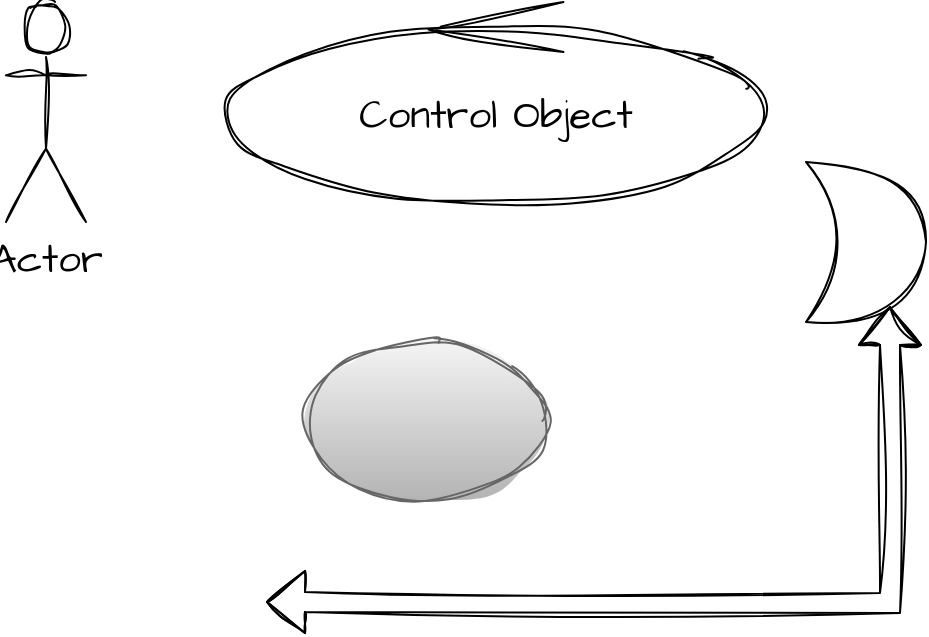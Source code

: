 <mxfile version="22.1.9" type="github">
  <diagram name="第 1 页" id="E9-icrjvmChRmu-a68b6">
    <mxGraphModel dx="1426" dy="751" grid="1" gridSize="10" guides="1" tooltips="1" connect="1" arrows="1" fold="1" page="1" pageScale="1" pageWidth="827" pageHeight="1169" math="0" shadow="0">
      <root>
        <mxCell id="0" />
        <mxCell id="1" parent="0" />
        <mxCell id="ly4yZFBFToA7QeYTcwo4-1" value="" style="ellipse;whiteSpace=wrap;html=1;rounded=1;sketch=1;curveFitting=1;jiggle=2;fillColor=#f5f5f5;gradientColor=#b3b3b3;strokeColor=#666666;" parent="1" vertex="1">
          <mxGeometry x="220" y="340" width="120" height="80" as="geometry" />
        </mxCell>
        <mxCell id="ly4yZFBFToA7QeYTcwo4-2" value="" style="shape=xor;whiteSpace=wrap;html=1;sketch=1;hachureGap=4;jiggle=2;curveFitting=1;fontFamily=Architects Daughter;fontSource=https%3A%2F%2Ffonts.googleapis.com%2Fcss%3Ffamily%3DArchitects%2BDaughter;fontSize=20;" parent="1" vertex="1">
          <mxGeometry x="470" y="250" width="60" height="80" as="geometry" />
        </mxCell>
        <mxCell id="ly4yZFBFToA7QeYTcwo4-3" value="" style="shape=flexArrow;endArrow=classic;startArrow=classic;html=1;rounded=0;sketch=1;hachureGap=4;jiggle=2;curveFitting=1;fontFamily=Architects Daughter;fontSource=https%3A%2F%2Ffonts.googleapis.com%2Fcss%3Ffamily%3DArchitects%2BDaughter;fontSize=16;edgeStyle=orthogonalEdgeStyle;entryX=0.7;entryY=0.9;entryDx=0;entryDy=0;entryPerimeter=0;" parent="1" target="ly4yZFBFToA7QeYTcwo4-2" edge="1">
          <mxGeometry width="100" height="100" relative="1" as="geometry">
            <mxPoint x="200" y="470" as="sourcePoint" />
            <mxPoint x="510" y="430" as="targetPoint" />
          </mxGeometry>
        </mxCell>
        <mxCell id="ly4yZFBFToA7QeYTcwo4-4" value="Actor" style="shape=umlActor;verticalLabelPosition=bottom;verticalAlign=top;html=1;sketch=1;hachureGap=4;jiggle=2;curveFitting=1;fontFamily=Architects Daughter;fontSource=https%3A%2F%2Ffonts.googleapis.com%2Fcss%3Ffamily%3DArchitects%2BDaughter;fontSize=20;" parent="1" vertex="1">
          <mxGeometry x="70" y="170" width="40" height="110" as="geometry" />
        </mxCell>
        <mxCell id="ly4yZFBFToA7QeYTcwo4-5" value="Control Object" style="ellipse;shape=umlControl;whiteSpace=wrap;html=1;sketch=1;hachureGap=4;jiggle=2;curveFitting=1;fontFamily=Architects Daughter;fontSource=https%3A%2F%2Ffonts.googleapis.com%2Fcss%3Ffamily%3DArchitects%2BDaughter;fontSize=20;" parent="1" vertex="1">
          <mxGeometry x="180" y="170" width="270" height="100" as="geometry" />
        </mxCell>
      </root>
    </mxGraphModel>
  </diagram>
</mxfile>
